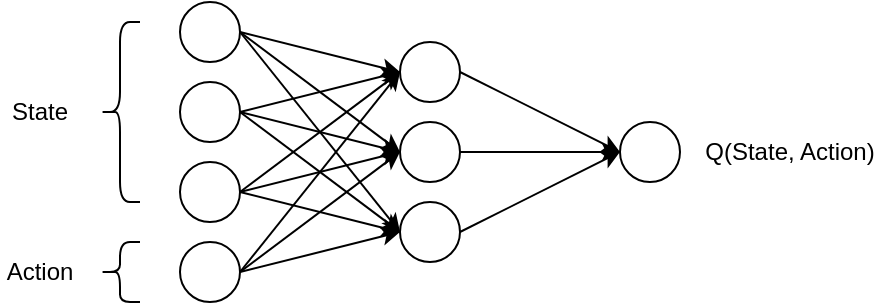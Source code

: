 <mxfile version="14.7.4" type="github" pages="3">
  <diagram id="3CKYK-o5kN8Lf_Ah0m3x" name="First architecture">
    <mxGraphModel dx="1350" dy="749" grid="1" gridSize="10" guides="1" tooltips="1" connect="1" arrows="1" fold="1" page="1" pageScale="1" pageWidth="850" pageHeight="1100" math="0" shadow="0">
      <root>
        <mxCell id="0" />
        <mxCell id="1" parent="0" />
        <mxCell id="X3e59K_Ah97BTKKPvqMc-1" value="" style="ellipse;whiteSpace=wrap;html=1;" vertex="1" parent="1">
          <mxGeometry x="320" y="180" width="30" height="30" as="geometry" />
        </mxCell>
        <mxCell id="X3e59K_Ah97BTKKPvqMc-2" value="" style="ellipse;whiteSpace=wrap;html=1;" vertex="1" parent="1">
          <mxGeometry x="320" y="220" width="30" height="30" as="geometry" />
        </mxCell>
        <mxCell id="X3e59K_Ah97BTKKPvqMc-3" value="" style="ellipse;whiteSpace=wrap;html=1;" vertex="1" parent="1">
          <mxGeometry x="320" y="260" width="30" height="30" as="geometry" />
        </mxCell>
        <mxCell id="X3e59K_Ah97BTKKPvqMc-4" value="" style="ellipse;whiteSpace=wrap;html=1;" vertex="1" parent="1">
          <mxGeometry x="320" y="300" width="30" height="30" as="geometry" />
        </mxCell>
        <mxCell id="X3e59K_Ah97BTKKPvqMc-5" value="" style="ellipse;whiteSpace=wrap;html=1;" vertex="1" parent="1">
          <mxGeometry x="430" y="200" width="30" height="30" as="geometry" />
        </mxCell>
        <mxCell id="X3e59K_Ah97BTKKPvqMc-6" value="" style="ellipse;whiteSpace=wrap;html=1;" vertex="1" parent="1">
          <mxGeometry x="430" y="240" width="30" height="30" as="geometry" />
        </mxCell>
        <mxCell id="X3e59K_Ah97BTKKPvqMc-7" value="" style="ellipse;whiteSpace=wrap;html=1;" vertex="1" parent="1">
          <mxGeometry x="430" y="280" width="30" height="30" as="geometry" />
        </mxCell>
        <mxCell id="X3e59K_Ah97BTKKPvqMc-9" value="" style="ellipse;whiteSpace=wrap;html=1;" vertex="1" parent="1">
          <mxGeometry x="540" y="240" width="30" height="30" as="geometry" />
        </mxCell>
        <mxCell id="X3e59K_Ah97BTKKPvqMc-14" value="" style="endArrow=classic;html=1;entryX=0;entryY=0.5;entryDx=0;entryDy=0;exitX=1;exitY=0.5;exitDx=0;exitDy=0;" edge="1" parent="1" source="X3e59K_Ah97BTKKPvqMc-1" target="X3e59K_Ah97BTKKPvqMc-5">
          <mxGeometry width="50" height="50" relative="1" as="geometry">
            <mxPoint x="400" y="200" as="sourcePoint" />
            <mxPoint x="450" y="150" as="targetPoint" />
          </mxGeometry>
        </mxCell>
        <mxCell id="X3e59K_Ah97BTKKPvqMc-16" value="" style="endArrow=classic;html=1;entryX=0;entryY=0.5;entryDx=0;entryDy=0;exitX=1;exitY=0.5;exitDx=0;exitDy=0;" edge="1" parent="1" source="X3e59K_Ah97BTKKPvqMc-2" target="X3e59K_Ah97BTKKPvqMc-5">
          <mxGeometry width="50" height="50" relative="1" as="geometry">
            <mxPoint x="410" y="210" as="sourcePoint" />
            <mxPoint x="450" y="225" as="targetPoint" />
          </mxGeometry>
        </mxCell>
        <mxCell id="X3e59K_Ah97BTKKPvqMc-17" value="" style="endArrow=classic;html=1;entryX=0;entryY=0.5;entryDx=0;entryDy=0;exitX=1;exitY=0.5;exitDx=0;exitDy=0;" edge="1" parent="1" source="X3e59K_Ah97BTKKPvqMc-3" target="X3e59K_Ah97BTKKPvqMc-5">
          <mxGeometry width="50" height="50" relative="1" as="geometry">
            <mxPoint x="420" y="220" as="sourcePoint" />
            <mxPoint x="460" y="235" as="targetPoint" />
          </mxGeometry>
        </mxCell>
        <mxCell id="X3e59K_Ah97BTKKPvqMc-18" value="" style="endArrow=classic;html=1;exitX=1;exitY=0.5;exitDx=0;exitDy=0;entryX=0;entryY=0.5;entryDx=0;entryDy=0;" edge="1" parent="1" source="X3e59K_Ah97BTKKPvqMc-4" target="X3e59K_Ah97BTKKPvqMc-5">
          <mxGeometry width="50" height="50" relative="1" as="geometry">
            <mxPoint x="430" y="230" as="sourcePoint" />
            <mxPoint x="440" y="220" as="targetPoint" />
          </mxGeometry>
        </mxCell>
        <mxCell id="X3e59K_Ah97BTKKPvqMc-19" value="" style="endArrow=classic;html=1;entryX=0;entryY=0.5;entryDx=0;entryDy=0;exitX=1;exitY=0.5;exitDx=0;exitDy=0;" edge="1" parent="1" source="X3e59K_Ah97BTKKPvqMc-1" target="X3e59K_Ah97BTKKPvqMc-6">
          <mxGeometry width="50" height="50" relative="1" as="geometry">
            <mxPoint x="440" y="240" as="sourcePoint" />
            <mxPoint x="480" y="255" as="targetPoint" />
          </mxGeometry>
        </mxCell>
        <mxCell id="X3e59K_Ah97BTKKPvqMc-20" value="" style="endArrow=classic;html=1;entryX=0;entryY=0.5;entryDx=0;entryDy=0;exitX=1;exitY=0.5;exitDx=0;exitDy=0;" edge="1" parent="1" source="X3e59K_Ah97BTKKPvqMc-1" target="X3e59K_Ah97BTKKPvqMc-7">
          <mxGeometry width="50" height="50" relative="1" as="geometry">
            <mxPoint x="450" y="250" as="sourcePoint" />
            <mxPoint x="490" y="265" as="targetPoint" />
          </mxGeometry>
        </mxCell>
        <mxCell id="X3e59K_Ah97BTKKPvqMc-21" value="" style="endArrow=classic;html=1;entryX=0;entryY=0.5;entryDx=0;entryDy=0;exitX=1;exitY=0.5;exitDx=0;exitDy=0;" edge="1" parent="1" source="X3e59K_Ah97BTKKPvqMc-2" target="X3e59K_Ah97BTKKPvqMc-7">
          <mxGeometry width="50" height="50" relative="1" as="geometry">
            <mxPoint x="460" y="260" as="sourcePoint" />
            <mxPoint x="500" y="275" as="targetPoint" />
          </mxGeometry>
        </mxCell>
        <mxCell id="X3e59K_Ah97BTKKPvqMc-22" value="" style="endArrow=classic;html=1;entryX=0;entryY=0.5;entryDx=0;entryDy=0;exitX=1;exitY=0.5;exitDx=0;exitDy=0;" edge="1" parent="1" source="X3e59K_Ah97BTKKPvqMc-2" target="X3e59K_Ah97BTKKPvqMc-6">
          <mxGeometry width="50" height="50" relative="1" as="geometry">
            <mxPoint x="400" y="240" as="sourcePoint" />
            <mxPoint x="510" y="285" as="targetPoint" />
          </mxGeometry>
        </mxCell>
        <mxCell id="X3e59K_Ah97BTKKPvqMc-23" value="" style="endArrow=classic;html=1;exitX=1;exitY=0.5;exitDx=0;exitDy=0;entryX=0;entryY=0.5;entryDx=0;entryDy=0;" edge="1" parent="1" source="X3e59K_Ah97BTKKPvqMc-4" target="X3e59K_Ah97BTKKPvqMc-7">
          <mxGeometry width="50" height="50" relative="1" as="geometry">
            <mxPoint x="480" y="280" as="sourcePoint" />
            <mxPoint x="440" y="295" as="targetPoint" />
          </mxGeometry>
        </mxCell>
        <mxCell id="X3e59K_Ah97BTKKPvqMc-24" value="" style="endArrow=classic;html=1;entryX=0;entryY=0.5;entryDx=0;entryDy=0;exitX=1;exitY=0.5;exitDx=0;exitDy=0;" edge="1" parent="1" source="X3e59K_Ah97BTKKPvqMc-3" target="X3e59K_Ah97BTKKPvqMc-7">
          <mxGeometry width="50" height="50" relative="1" as="geometry">
            <mxPoint x="490" y="290" as="sourcePoint" />
            <mxPoint x="530" y="305" as="targetPoint" />
          </mxGeometry>
        </mxCell>
        <mxCell id="X3e59K_Ah97BTKKPvqMc-26" value="" style="endArrow=classic;html=1;entryX=0;entryY=0.5;entryDx=0;entryDy=0;exitX=1;exitY=0.5;exitDx=0;exitDy=0;" edge="1" parent="1" source="X3e59K_Ah97BTKKPvqMc-4" target="X3e59K_Ah97BTKKPvqMc-6">
          <mxGeometry width="50" height="50" relative="1" as="geometry">
            <mxPoint x="510" y="310" as="sourcePoint" />
            <mxPoint x="550" y="325" as="targetPoint" />
          </mxGeometry>
        </mxCell>
        <mxCell id="X3e59K_Ah97BTKKPvqMc-27" value="" style="endArrow=classic;html=1;entryX=0;entryY=0.5;entryDx=0;entryDy=0;exitX=1;exitY=0.5;exitDx=0;exitDy=0;" edge="1" parent="1" source="X3e59K_Ah97BTKKPvqMc-3" target="X3e59K_Ah97BTKKPvqMc-6">
          <mxGeometry width="50" height="50" relative="1" as="geometry">
            <mxPoint x="520" y="320" as="sourcePoint" />
            <mxPoint x="560" y="335" as="targetPoint" />
          </mxGeometry>
        </mxCell>
        <mxCell id="X3e59K_Ah97BTKKPvqMc-28" value="" style="endArrow=classic;html=1;entryX=0;entryY=0.5;entryDx=0;entryDy=0;exitX=1;exitY=0.5;exitDx=0;exitDy=0;" edge="1" parent="1" source="X3e59K_Ah97BTKKPvqMc-5" target="X3e59K_Ah97BTKKPvqMc-9">
          <mxGeometry width="50" height="50" relative="1" as="geometry">
            <mxPoint x="530" y="330" as="sourcePoint" />
            <mxPoint x="570" y="345" as="targetPoint" />
          </mxGeometry>
        </mxCell>
        <mxCell id="X3e59K_Ah97BTKKPvqMc-29" value="" style="endArrow=classic;html=1;entryX=0;entryY=0.5;entryDx=0;entryDy=0;exitX=1;exitY=0.5;exitDx=0;exitDy=0;" edge="1" parent="1" source="X3e59K_Ah97BTKKPvqMc-6" target="X3e59K_Ah97BTKKPvqMc-9">
          <mxGeometry width="50" height="50" relative="1" as="geometry">
            <mxPoint x="540" y="340" as="sourcePoint" />
            <mxPoint x="580" y="355" as="targetPoint" />
          </mxGeometry>
        </mxCell>
        <mxCell id="X3e59K_Ah97BTKKPvqMc-30" value="" style="endArrow=classic;html=1;entryX=0;entryY=0.5;entryDx=0;entryDy=0;exitX=1;exitY=0.5;exitDx=0;exitDy=0;" edge="1" parent="1" source="X3e59K_Ah97BTKKPvqMc-7" target="X3e59K_Ah97BTKKPvqMc-9">
          <mxGeometry width="50" height="50" relative="1" as="geometry">
            <mxPoint x="550" y="350" as="sourcePoint" />
            <mxPoint x="590" y="365" as="targetPoint" />
          </mxGeometry>
        </mxCell>
        <mxCell id="X3e59K_Ah97BTKKPvqMc-31" value="" style="shape=curlyBracket;whiteSpace=wrap;html=1;rounded=1;" vertex="1" parent="1">
          <mxGeometry x="280" y="190" width="20" height="90" as="geometry" />
        </mxCell>
        <mxCell id="X3e59K_Ah97BTKKPvqMc-32" value="" style="shape=curlyBracket;whiteSpace=wrap;html=1;rounded=1;" vertex="1" parent="1">
          <mxGeometry x="280" y="300" width="20" height="30" as="geometry" />
        </mxCell>
        <mxCell id="X3e59K_Ah97BTKKPvqMc-33" value="State" style="text;html=1;strokeColor=none;fillColor=none;align=center;verticalAlign=middle;whiteSpace=wrap;rounded=0;" vertex="1" parent="1">
          <mxGeometry x="230" y="225" width="40" height="20" as="geometry" />
        </mxCell>
        <mxCell id="X3e59K_Ah97BTKKPvqMc-35" value="Action" style="text;html=1;strokeColor=none;fillColor=none;align=center;verticalAlign=middle;whiteSpace=wrap;rounded=0;" vertex="1" parent="1">
          <mxGeometry x="230" y="305" width="40" height="20" as="geometry" />
        </mxCell>
        <mxCell id="X3e59K_Ah97BTKKPvqMc-36" value="Q(State, Action)" style="text;html=1;strokeColor=none;fillColor=none;align=center;verticalAlign=middle;whiteSpace=wrap;rounded=0;" vertex="1" parent="1">
          <mxGeometry x="580" y="245" width="90" height="20" as="geometry" />
        </mxCell>
      </root>
    </mxGraphModel>
  </diagram>
  <diagram id="6T8OZc4nZSUXZcK4_PCE" name="Second architecture">
    <mxGraphModel dx="1350" dy="749" grid="1" gridSize="10" guides="1" tooltips="1" connect="1" arrows="1" fold="1" page="1" pageScale="1" pageWidth="850" pageHeight="1100" math="0" shadow="0">
      <root>
        <mxCell id="gbC-SKzIt_a38yUJpiKg-0" />
        <mxCell id="gbC-SKzIt_a38yUJpiKg-1" parent="gbC-SKzIt_a38yUJpiKg-0" />
        <mxCell id="fYqDAUa65FNjbXLIsGB1-0" value="" style="ellipse;whiteSpace=wrap;html=1;" vertex="1" parent="gbC-SKzIt_a38yUJpiKg-1">
          <mxGeometry x="315" y="420" width="30" height="30" as="geometry" />
        </mxCell>
        <mxCell id="fYqDAUa65FNjbXLIsGB1-1" value="" style="ellipse;whiteSpace=wrap;html=1;" vertex="1" parent="gbC-SKzIt_a38yUJpiKg-1">
          <mxGeometry x="315" y="460" width="30" height="30" as="geometry" />
        </mxCell>
        <mxCell id="fYqDAUa65FNjbXLIsGB1-2" value="" style="ellipse;whiteSpace=wrap;html=1;" vertex="1" parent="gbC-SKzIt_a38yUJpiKg-1">
          <mxGeometry x="315" y="500" width="30" height="30" as="geometry" />
        </mxCell>
        <mxCell id="fYqDAUa65FNjbXLIsGB1-3" value="" style="ellipse;whiteSpace=wrap;html=1;" vertex="1" parent="gbC-SKzIt_a38yUJpiKg-1">
          <mxGeometry x="315" y="540" width="30" height="30" as="geometry" />
        </mxCell>
        <mxCell id="fYqDAUa65FNjbXLIsGB1-4" value="" style="ellipse;whiteSpace=wrap;html=1;" vertex="1" parent="gbC-SKzIt_a38yUJpiKg-1">
          <mxGeometry x="425" y="440" width="30" height="30" as="geometry" />
        </mxCell>
        <mxCell id="fYqDAUa65FNjbXLIsGB1-5" value="" style="ellipse;whiteSpace=wrap;html=1;" vertex="1" parent="gbC-SKzIt_a38yUJpiKg-1">
          <mxGeometry x="425" y="480" width="30" height="30" as="geometry" />
        </mxCell>
        <mxCell id="fYqDAUa65FNjbXLIsGB1-6" value="" style="ellipse;whiteSpace=wrap;html=1;" vertex="1" parent="gbC-SKzIt_a38yUJpiKg-1">
          <mxGeometry x="425" y="520" width="30" height="30" as="geometry" />
        </mxCell>
        <mxCell id="fYqDAUa65FNjbXLIsGB1-7" value="" style="ellipse;whiteSpace=wrap;html=1;" vertex="1" parent="gbC-SKzIt_a38yUJpiKg-1">
          <mxGeometry x="540" y="455" width="30" height="30" as="geometry" />
        </mxCell>
        <mxCell id="fYqDAUa65FNjbXLIsGB1-8" value="" style="endArrow=classic;html=1;entryX=0;entryY=0.5;entryDx=0;entryDy=0;exitX=1;exitY=0.5;exitDx=0;exitDy=0;" edge="1" parent="gbC-SKzIt_a38yUJpiKg-1" source="fYqDAUa65FNjbXLIsGB1-0" target="fYqDAUa65FNjbXLIsGB1-4">
          <mxGeometry width="50" height="50" relative="1" as="geometry">
            <mxPoint x="395" y="440" as="sourcePoint" />
            <mxPoint x="445" y="390" as="targetPoint" />
          </mxGeometry>
        </mxCell>
        <mxCell id="fYqDAUa65FNjbXLIsGB1-9" value="" style="endArrow=classic;html=1;entryX=0;entryY=0.5;entryDx=0;entryDy=0;exitX=1;exitY=0.5;exitDx=0;exitDy=0;" edge="1" parent="gbC-SKzIt_a38yUJpiKg-1" source="fYqDAUa65FNjbXLIsGB1-1" target="fYqDAUa65FNjbXLIsGB1-4">
          <mxGeometry width="50" height="50" relative="1" as="geometry">
            <mxPoint x="405" y="450" as="sourcePoint" />
            <mxPoint x="445" y="465" as="targetPoint" />
          </mxGeometry>
        </mxCell>
        <mxCell id="fYqDAUa65FNjbXLIsGB1-10" value="" style="endArrow=classic;html=1;entryX=0;entryY=0.5;entryDx=0;entryDy=0;exitX=1;exitY=0.5;exitDx=0;exitDy=0;" edge="1" parent="gbC-SKzIt_a38yUJpiKg-1" source="fYqDAUa65FNjbXLIsGB1-2" target="fYqDAUa65FNjbXLIsGB1-4">
          <mxGeometry width="50" height="50" relative="1" as="geometry">
            <mxPoint x="415" y="460" as="sourcePoint" />
            <mxPoint x="455" y="475" as="targetPoint" />
          </mxGeometry>
        </mxCell>
        <mxCell id="fYqDAUa65FNjbXLIsGB1-11" value="" style="endArrow=classic;html=1;exitX=1;exitY=0.5;exitDx=0;exitDy=0;entryX=0;entryY=0.5;entryDx=0;entryDy=0;" edge="1" parent="gbC-SKzIt_a38yUJpiKg-1" source="fYqDAUa65FNjbXLIsGB1-3" target="fYqDAUa65FNjbXLIsGB1-4">
          <mxGeometry width="50" height="50" relative="1" as="geometry">
            <mxPoint x="425" y="470" as="sourcePoint" />
            <mxPoint x="435" y="460" as="targetPoint" />
          </mxGeometry>
        </mxCell>
        <mxCell id="fYqDAUa65FNjbXLIsGB1-12" value="" style="endArrow=classic;html=1;entryX=0;entryY=0.5;entryDx=0;entryDy=0;exitX=1;exitY=0.5;exitDx=0;exitDy=0;" edge="1" parent="gbC-SKzIt_a38yUJpiKg-1" source="fYqDAUa65FNjbXLIsGB1-0" target="fYqDAUa65FNjbXLIsGB1-5">
          <mxGeometry width="50" height="50" relative="1" as="geometry">
            <mxPoint x="435" y="480" as="sourcePoint" />
            <mxPoint x="475" y="495" as="targetPoint" />
          </mxGeometry>
        </mxCell>
        <mxCell id="fYqDAUa65FNjbXLIsGB1-13" value="" style="endArrow=classic;html=1;entryX=0;entryY=0.5;entryDx=0;entryDy=0;exitX=1;exitY=0.5;exitDx=0;exitDy=0;" edge="1" parent="gbC-SKzIt_a38yUJpiKg-1" source="fYqDAUa65FNjbXLIsGB1-0" target="fYqDAUa65FNjbXLIsGB1-6">
          <mxGeometry width="50" height="50" relative="1" as="geometry">
            <mxPoint x="445" y="490" as="sourcePoint" />
            <mxPoint x="485" y="505" as="targetPoint" />
          </mxGeometry>
        </mxCell>
        <mxCell id="fYqDAUa65FNjbXLIsGB1-14" value="" style="endArrow=classic;html=1;entryX=0;entryY=0.5;entryDx=0;entryDy=0;exitX=1;exitY=0.5;exitDx=0;exitDy=0;" edge="1" parent="gbC-SKzIt_a38yUJpiKg-1" source="fYqDAUa65FNjbXLIsGB1-1" target="fYqDAUa65FNjbXLIsGB1-6">
          <mxGeometry width="50" height="50" relative="1" as="geometry">
            <mxPoint x="455" y="500" as="sourcePoint" />
            <mxPoint x="495" y="515" as="targetPoint" />
          </mxGeometry>
        </mxCell>
        <mxCell id="fYqDAUa65FNjbXLIsGB1-15" value="" style="endArrow=classic;html=1;entryX=0;entryY=0.5;entryDx=0;entryDy=0;exitX=1;exitY=0.5;exitDx=0;exitDy=0;" edge="1" parent="gbC-SKzIt_a38yUJpiKg-1" source="fYqDAUa65FNjbXLIsGB1-1" target="fYqDAUa65FNjbXLIsGB1-5">
          <mxGeometry width="50" height="50" relative="1" as="geometry">
            <mxPoint x="395" y="480" as="sourcePoint" />
            <mxPoint x="505" y="525" as="targetPoint" />
          </mxGeometry>
        </mxCell>
        <mxCell id="fYqDAUa65FNjbXLIsGB1-16" value="" style="endArrow=classic;html=1;exitX=1;exitY=0.5;exitDx=0;exitDy=0;entryX=0;entryY=0.5;entryDx=0;entryDy=0;" edge="1" parent="gbC-SKzIt_a38yUJpiKg-1" source="fYqDAUa65FNjbXLIsGB1-3" target="fYqDAUa65FNjbXLIsGB1-6">
          <mxGeometry width="50" height="50" relative="1" as="geometry">
            <mxPoint x="475" y="520" as="sourcePoint" />
            <mxPoint x="435" y="535" as="targetPoint" />
          </mxGeometry>
        </mxCell>
        <mxCell id="fYqDAUa65FNjbXLIsGB1-17" value="" style="endArrow=classic;html=1;entryX=0;entryY=0.5;entryDx=0;entryDy=0;exitX=1;exitY=0.5;exitDx=0;exitDy=0;" edge="1" parent="gbC-SKzIt_a38yUJpiKg-1" source="fYqDAUa65FNjbXLIsGB1-2" target="fYqDAUa65FNjbXLIsGB1-6">
          <mxGeometry width="50" height="50" relative="1" as="geometry">
            <mxPoint x="485" y="530" as="sourcePoint" />
            <mxPoint x="525" y="545" as="targetPoint" />
          </mxGeometry>
        </mxCell>
        <mxCell id="fYqDAUa65FNjbXLIsGB1-18" value="" style="endArrow=classic;html=1;entryX=0;entryY=0.5;entryDx=0;entryDy=0;exitX=1;exitY=0.5;exitDx=0;exitDy=0;" edge="1" parent="gbC-SKzIt_a38yUJpiKg-1" source="fYqDAUa65FNjbXLIsGB1-3" target="fYqDAUa65FNjbXLIsGB1-5">
          <mxGeometry width="50" height="50" relative="1" as="geometry">
            <mxPoint x="505" y="550" as="sourcePoint" />
            <mxPoint x="545" y="565" as="targetPoint" />
          </mxGeometry>
        </mxCell>
        <mxCell id="fYqDAUa65FNjbXLIsGB1-19" value="" style="endArrow=classic;html=1;entryX=0;entryY=0.5;entryDx=0;entryDy=0;exitX=1;exitY=0.5;exitDx=0;exitDy=0;" edge="1" parent="gbC-SKzIt_a38yUJpiKg-1" source="fYqDAUa65FNjbXLIsGB1-2" target="fYqDAUa65FNjbXLIsGB1-5">
          <mxGeometry width="50" height="50" relative="1" as="geometry">
            <mxPoint x="515" y="560" as="sourcePoint" />
            <mxPoint x="555" y="575" as="targetPoint" />
          </mxGeometry>
        </mxCell>
        <mxCell id="fYqDAUa65FNjbXLIsGB1-20" value="" style="endArrow=classic;html=1;entryX=0;entryY=0.5;entryDx=0;entryDy=0;exitX=1;exitY=0.5;exitDx=0;exitDy=0;" edge="1" parent="gbC-SKzIt_a38yUJpiKg-1" source="fYqDAUa65FNjbXLIsGB1-4" target="fYqDAUa65FNjbXLIsGB1-7">
          <mxGeometry width="50" height="50" relative="1" as="geometry">
            <mxPoint x="525" y="570" as="sourcePoint" />
            <mxPoint x="565" y="585" as="targetPoint" />
          </mxGeometry>
        </mxCell>
        <mxCell id="fYqDAUa65FNjbXLIsGB1-21" value="" style="endArrow=classic;html=1;entryX=0;entryY=0.5;entryDx=0;entryDy=0;exitX=1;exitY=0.5;exitDx=0;exitDy=0;" edge="1" parent="gbC-SKzIt_a38yUJpiKg-1" source="fYqDAUa65FNjbXLIsGB1-5" target="fYqDAUa65FNjbXLIsGB1-7">
          <mxGeometry width="50" height="50" relative="1" as="geometry">
            <mxPoint x="535" y="580" as="sourcePoint" />
            <mxPoint x="575" y="595" as="targetPoint" />
          </mxGeometry>
        </mxCell>
        <mxCell id="fYqDAUa65FNjbXLIsGB1-22" value="" style="endArrow=classic;html=1;entryX=0;entryY=0.5;entryDx=0;entryDy=0;exitX=1;exitY=0.5;exitDx=0;exitDy=0;" edge="1" parent="gbC-SKzIt_a38yUJpiKg-1" source="fYqDAUa65FNjbXLIsGB1-6" target="fYqDAUa65FNjbXLIsGB1-7">
          <mxGeometry width="50" height="50" relative="1" as="geometry">
            <mxPoint x="545" y="590" as="sourcePoint" />
            <mxPoint x="585" y="605" as="targetPoint" />
          </mxGeometry>
        </mxCell>
        <mxCell id="fYqDAUa65FNjbXLIsGB1-23" value="" style="shape=curlyBracket;whiteSpace=wrap;html=1;rounded=1;" vertex="1" parent="gbC-SKzIt_a38yUJpiKg-1">
          <mxGeometry x="275" y="430" width="20" height="130" as="geometry" />
        </mxCell>
        <mxCell id="fYqDAUa65FNjbXLIsGB1-24" value="State" style="text;html=1;strokeColor=none;fillColor=none;align=center;verticalAlign=middle;whiteSpace=wrap;rounded=0;" vertex="1" parent="gbC-SKzIt_a38yUJpiKg-1">
          <mxGeometry x="230" y="485" width="40" height="20" as="geometry" />
        </mxCell>
        <mxCell id="fYqDAUa65FNjbXLIsGB1-25" value="Q(State, Action #1)" style="text;html=1;strokeColor=none;fillColor=none;align=center;verticalAlign=middle;whiteSpace=wrap;rounded=0;" vertex="1" parent="gbC-SKzIt_a38yUJpiKg-1">
          <mxGeometry x="580" y="460" width="110" height="20" as="geometry" />
        </mxCell>
        <mxCell id="fYqDAUa65FNjbXLIsGB1-26" value="" style="ellipse;whiteSpace=wrap;html=1;" vertex="1" parent="gbC-SKzIt_a38yUJpiKg-1">
          <mxGeometry x="540" y="510" width="30" height="30" as="geometry" />
        </mxCell>
        <mxCell id="fYqDAUa65FNjbXLIsGB1-27" value="" style="endArrow=classic;html=1;entryX=0;entryY=0.5;entryDx=0;entryDy=0;exitX=1;exitY=0.5;exitDx=0;exitDy=0;" edge="1" parent="gbC-SKzIt_a38yUJpiKg-1" source="fYqDAUa65FNjbXLIsGB1-4" target="fYqDAUa65FNjbXLIsGB1-26">
          <mxGeometry width="50" height="50" relative="1" as="geometry">
            <mxPoint x="500" y="550" as="sourcePoint" />
            <mxPoint x="610" y="680" as="targetPoint" />
          </mxGeometry>
        </mxCell>
        <mxCell id="fYqDAUa65FNjbXLIsGB1-28" value="" style="endArrow=classic;html=1;entryX=0;entryY=0.5;entryDx=0;entryDy=0;exitX=1;exitY=0.5;exitDx=0;exitDy=0;" edge="1" parent="gbC-SKzIt_a38yUJpiKg-1" source="fYqDAUa65FNjbXLIsGB1-5" target="fYqDAUa65FNjbXLIsGB1-26">
          <mxGeometry width="50" height="50" relative="1" as="geometry">
            <mxPoint x="500" y="590" as="sourcePoint" />
            <mxPoint x="620" y="690" as="targetPoint" />
          </mxGeometry>
        </mxCell>
        <mxCell id="fYqDAUa65FNjbXLIsGB1-29" value="" style="endArrow=classic;html=1;entryX=0;entryY=0.5;entryDx=0;entryDy=0;exitX=1;exitY=0.5;exitDx=0;exitDy=0;" edge="1" parent="gbC-SKzIt_a38yUJpiKg-1" source="fYqDAUa65FNjbXLIsGB1-6" target="fYqDAUa65FNjbXLIsGB1-26">
          <mxGeometry width="50" height="50" relative="1" as="geometry">
            <mxPoint x="500" y="630" as="sourcePoint" />
            <mxPoint x="630" y="700" as="targetPoint" />
          </mxGeometry>
        </mxCell>
        <mxCell id="fYqDAUa65FNjbXLIsGB1-30" value="Q(State, Action #2)" style="text;html=1;strokeColor=none;fillColor=none;align=center;verticalAlign=middle;whiteSpace=wrap;rounded=0;" vertex="1" parent="gbC-SKzIt_a38yUJpiKg-1">
          <mxGeometry x="580" y="515" width="110" height="20" as="geometry" />
        </mxCell>
      </root>
    </mxGraphModel>
  </diagram>
  <diagram id="lAMqDg6LYr1XKRFMao71" name="Third architecture">
    <mxGraphModel dx="1350" dy="749" grid="1" gridSize="10" guides="1" tooltips="1" connect="1" arrows="1" fold="1" page="1" pageScale="1" pageWidth="850" pageHeight="1100" math="0" shadow="0">
      <root>
        <mxCell id="Kb8ATQMxvKYNJWmMYknI-0" />
        <mxCell id="Kb8ATQMxvKYNJWmMYknI-1" parent="Kb8ATQMxvKYNJWmMYknI-0" />
        <mxCell id="xDv6tcgWCJAKPJWfArM0-0" value="" style="ellipse;whiteSpace=wrap;html=1;" vertex="1" parent="Kb8ATQMxvKYNJWmMYknI-1">
          <mxGeometry x="385" y="80" width="30" height="30" as="geometry" />
        </mxCell>
        <mxCell id="xDv6tcgWCJAKPJWfArM0-1" value="" style="ellipse;whiteSpace=wrap;html=1;" vertex="1" parent="Kb8ATQMxvKYNJWmMYknI-1">
          <mxGeometry x="385" y="120" width="30" height="30" as="geometry" />
        </mxCell>
        <mxCell id="xDv6tcgWCJAKPJWfArM0-2" value="" style="ellipse;whiteSpace=wrap;html=1;" vertex="1" parent="Kb8ATQMxvKYNJWmMYknI-1">
          <mxGeometry x="385" y="160" width="30" height="30" as="geometry" />
        </mxCell>
        <mxCell id="xDv6tcgWCJAKPJWfArM0-3" value="" style="ellipse;whiteSpace=wrap;html=1;" vertex="1" parent="Kb8ATQMxvKYNJWmMYknI-1">
          <mxGeometry x="385" y="200" width="30" height="30" as="geometry" />
        </mxCell>
        <mxCell id="xDv6tcgWCJAKPJWfArM0-4" value="" style="ellipse;whiteSpace=wrap;html=1;" vertex="1" parent="Kb8ATQMxvKYNJWmMYknI-1">
          <mxGeometry x="495" y="145" width="30" height="30" as="geometry" />
        </mxCell>
        <mxCell id="xDv6tcgWCJAKPJWfArM0-5" value="" style="ellipse;whiteSpace=wrap;html=1;" vertex="1" parent="Kb8ATQMxvKYNJWmMYknI-1">
          <mxGeometry x="495" y="185" width="30" height="30" as="geometry" />
        </mxCell>
        <mxCell id="xDv6tcgWCJAKPJWfArM0-6" value="" style="ellipse;whiteSpace=wrap;html=1;" vertex="1" parent="Kb8ATQMxvKYNJWmMYknI-1">
          <mxGeometry x="495" y="225" width="30" height="30" as="geometry" />
        </mxCell>
        <mxCell id="xDv6tcgWCJAKPJWfArM0-7" value="" style="ellipse;whiteSpace=wrap;html=1;" vertex="1" parent="Kb8ATQMxvKYNJWmMYknI-1">
          <mxGeometry x="610" y="185" width="30" height="30" as="geometry" />
        </mxCell>
        <mxCell id="xDv6tcgWCJAKPJWfArM0-8" value="" style="endArrow=classic;html=1;entryX=0;entryY=0.5;entryDx=0;entryDy=0;exitX=1;exitY=0.5;exitDx=0;exitDy=0;" edge="1" parent="Kb8ATQMxvKYNJWmMYknI-1" source="xDv6tcgWCJAKPJWfArM0-0" target="xDv6tcgWCJAKPJWfArM0-4">
          <mxGeometry width="50" height="50" relative="1" as="geometry">
            <mxPoint x="465" y="100" as="sourcePoint" />
            <mxPoint x="515" y="50" as="targetPoint" />
          </mxGeometry>
        </mxCell>
        <mxCell id="xDv6tcgWCJAKPJWfArM0-9" value="" style="endArrow=classic;html=1;entryX=0;entryY=0.5;entryDx=0;entryDy=0;exitX=1;exitY=0.5;exitDx=0;exitDy=0;" edge="1" parent="Kb8ATQMxvKYNJWmMYknI-1" source="xDv6tcgWCJAKPJWfArM0-1" target="xDv6tcgWCJAKPJWfArM0-4">
          <mxGeometry width="50" height="50" relative="1" as="geometry">
            <mxPoint x="475" y="110" as="sourcePoint" />
            <mxPoint x="515" y="125" as="targetPoint" />
          </mxGeometry>
        </mxCell>
        <mxCell id="xDv6tcgWCJAKPJWfArM0-10" value="" style="endArrow=classic;html=1;entryX=0;entryY=0.5;entryDx=0;entryDy=0;exitX=1;exitY=0.5;exitDx=0;exitDy=0;" edge="1" parent="Kb8ATQMxvKYNJWmMYknI-1" source="xDv6tcgWCJAKPJWfArM0-2" target="xDv6tcgWCJAKPJWfArM0-4">
          <mxGeometry width="50" height="50" relative="1" as="geometry">
            <mxPoint x="485" y="120" as="sourcePoint" />
            <mxPoint x="525" y="135" as="targetPoint" />
          </mxGeometry>
        </mxCell>
        <mxCell id="xDv6tcgWCJAKPJWfArM0-11" value="" style="endArrow=classic;html=1;exitX=1;exitY=0.5;exitDx=0;exitDy=0;entryX=0;entryY=0.5;entryDx=0;entryDy=0;" edge="1" parent="Kb8ATQMxvKYNJWmMYknI-1" source="xDv6tcgWCJAKPJWfArM0-3" target="xDv6tcgWCJAKPJWfArM0-4">
          <mxGeometry width="50" height="50" relative="1" as="geometry">
            <mxPoint x="495" y="130" as="sourcePoint" />
            <mxPoint x="505" y="120" as="targetPoint" />
          </mxGeometry>
        </mxCell>
        <mxCell id="xDv6tcgWCJAKPJWfArM0-12" value="" style="endArrow=classic;html=1;entryX=0;entryY=0.5;entryDx=0;entryDy=0;exitX=1;exitY=0.5;exitDx=0;exitDy=0;" edge="1" parent="Kb8ATQMxvKYNJWmMYknI-1" source="xDv6tcgWCJAKPJWfArM0-0" target="xDv6tcgWCJAKPJWfArM0-5">
          <mxGeometry width="50" height="50" relative="1" as="geometry">
            <mxPoint x="505" y="140" as="sourcePoint" />
            <mxPoint x="545" y="155" as="targetPoint" />
          </mxGeometry>
        </mxCell>
        <mxCell id="xDv6tcgWCJAKPJWfArM0-13" value="" style="endArrow=classic;html=1;entryX=0;entryY=0.5;entryDx=0;entryDy=0;exitX=1;exitY=0.5;exitDx=0;exitDy=0;" edge="1" parent="Kb8ATQMxvKYNJWmMYknI-1" source="xDv6tcgWCJAKPJWfArM0-0" target="xDv6tcgWCJAKPJWfArM0-6">
          <mxGeometry width="50" height="50" relative="1" as="geometry">
            <mxPoint x="515" y="150" as="sourcePoint" />
            <mxPoint x="555" y="165" as="targetPoint" />
          </mxGeometry>
        </mxCell>
        <mxCell id="xDv6tcgWCJAKPJWfArM0-14" value="" style="endArrow=classic;html=1;entryX=0;entryY=0.5;entryDx=0;entryDy=0;exitX=1;exitY=0.5;exitDx=0;exitDy=0;" edge="1" parent="Kb8ATQMxvKYNJWmMYknI-1" source="xDv6tcgWCJAKPJWfArM0-1" target="xDv6tcgWCJAKPJWfArM0-6">
          <mxGeometry width="50" height="50" relative="1" as="geometry">
            <mxPoint x="525" y="160" as="sourcePoint" />
            <mxPoint x="565" y="175" as="targetPoint" />
          </mxGeometry>
        </mxCell>
        <mxCell id="xDv6tcgWCJAKPJWfArM0-15" value="" style="endArrow=classic;html=1;entryX=0;entryY=0.5;entryDx=0;entryDy=0;exitX=1;exitY=0.5;exitDx=0;exitDy=0;" edge="1" parent="Kb8ATQMxvKYNJWmMYknI-1" source="xDv6tcgWCJAKPJWfArM0-1" target="xDv6tcgWCJAKPJWfArM0-5">
          <mxGeometry width="50" height="50" relative="1" as="geometry">
            <mxPoint x="465" y="140" as="sourcePoint" />
            <mxPoint x="575" y="185" as="targetPoint" />
          </mxGeometry>
        </mxCell>
        <mxCell id="xDv6tcgWCJAKPJWfArM0-16" value="" style="endArrow=classic;html=1;exitX=1;exitY=0.5;exitDx=0;exitDy=0;entryX=0;entryY=0.5;entryDx=0;entryDy=0;" edge="1" parent="Kb8ATQMxvKYNJWmMYknI-1" source="xDv6tcgWCJAKPJWfArM0-3" target="xDv6tcgWCJAKPJWfArM0-6">
          <mxGeometry width="50" height="50" relative="1" as="geometry">
            <mxPoint x="545" y="180" as="sourcePoint" />
            <mxPoint x="505" y="195" as="targetPoint" />
          </mxGeometry>
        </mxCell>
        <mxCell id="xDv6tcgWCJAKPJWfArM0-17" value="" style="endArrow=classic;html=1;entryX=0;entryY=0.5;entryDx=0;entryDy=0;exitX=1;exitY=0.5;exitDx=0;exitDy=0;" edge="1" parent="Kb8ATQMxvKYNJWmMYknI-1" source="xDv6tcgWCJAKPJWfArM0-2" target="xDv6tcgWCJAKPJWfArM0-6">
          <mxGeometry width="50" height="50" relative="1" as="geometry">
            <mxPoint x="555" y="190" as="sourcePoint" />
            <mxPoint x="595" y="205" as="targetPoint" />
          </mxGeometry>
        </mxCell>
        <mxCell id="xDv6tcgWCJAKPJWfArM0-18" value="" style="endArrow=classic;html=1;entryX=0;entryY=0.5;entryDx=0;entryDy=0;exitX=1;exitY=0.5;exitDx=0;exitDy=0;" edge="1" parent="Kb8ATQMxvKYNJWmMYknI-1" source="xDv6tcgWCJAKPJWfArM0-3" target="xDv6tcgWCJAKPJWfArM0-5">
          <mxGeometry width="50" height="50" relative="1" as="geometry">
            <mxPoint x="575" y="210" as="sourcePoint" />
            <mxPoint x="615" y="225" as="targetPoint" />
          </mxGeometry>
        </mxCell>
        <mxCell id="xDv6tcgWCJAKPJWfArM0-19" value="" style="endArrow=classic;html=1;entryX=0;entryY=0.5;entryDx=0;entryDy=0;exitX=1;exitY=0.5;exitDx=0;exitDy=0;" edge="1" parent="Kb8ATQMxvKYNJWmMYknI-1" source="xDv6tcgWCJAKPJWfArM0-2" target="xDv6tcgWCJAKPJWfArM0-5">
          <mxGeometry width="50" height="50" relative="1" as="geometry">
            <mxPoint x="585" y="220" as="sourcePoint" />
            <mxPoint x="625" y="235" as="targetPoint" />
          </mxGeometry>
        </mxCell>
        <mxCell id="xDv6tcgWCJAKPJWfArM0-20" value="" style="endArrow=classic;html=1;entryX=0;entryY=0.5;entryDx=0;entryDy=0;exitX=1;exitY=0.5;exitDx=0;exitDy=0;" edge="1" parent="Kb8ATQMxvKYNJWmMYknI-1" source="xDv6tcgWCJAKPJWfArM0-4" target="xDv6tcgWCJAKPJWfArM0-7">
          <mxGeometry width="50" height="50" relative="1" as="geometry">
            <mxPoint x="595" y="230" as="sourcePoint" />
            <mxPoint x="635" y="245" as="targetPoint" />
          </mxGeometry>
        </mxCell>
        <mxCell id="xDv6tcgWCJAKPJWfArM0-21" value="" style="endArrow=classic;html=1;entryX=0;entryY=0.5;entryDx=0;entryDy=0;exitX=1;exitY=0.5;exitDx=0;exitDy=0;" edge="1" parent="Kb8ATQMxvKYNJWmMYknI-1" source="xDv6tcgWCJAKPJWfArM0-5" target="xDv6tcgWCJAKPJWfArM0-7">
          <mxGeometry width="50" height="50" relative="1" as="geometry">
            <mxPoint x="605" y="240" as="sourcePoint" />
            <mxPoint x="645" y="255" as="targetPoint" />
          </mxGeometry>
        </mxCell>
        <mxCell id="xDv6tcgWCJAKPJWfArM0-22" value="" style="endArrow=classic;html=1;entryX=0;entryY=0.5;entryDx=0;entryDy=0;exitX=1;exitY=0.5;exitDx=0;exitDy=0;" edge="1" parent="Kb8ATQMxvKYNJWmMYknI-1" source="xDv6tcgWCJAKPJWfArM0-6" target="xDv6tcgWCJAKPJWfArM0-7">
          <mxGeometry width="50" height="50" relative="1" as="geometry">
            <mxPoint x="615" y="250" as="sourcePoint" />
            <mxPoint x="655" y="265" as="targetPoint" />
          </mxGeometry>
        </mxCell>
        <mxCell id="xDv6tcgWCJAKPJWfArM0-23" value="" style="shape=curlyBracket;whiteSpace=wrap;html=1;rounded=1;" vertex="1" parent="Kb8ATQMxvKYNJWmMYknI-1">
          <mxGeometry x="345" y="90" width="20" height="50" as="geometry" />
        </mxCell>
        <mxCell id="xDv6tcgWCJAKPJWfArM0-24" value="(State, Action) at t - 2" style="text;html=1;strokeColor=none;fillColor=none;align=center;verticalAlign=middle;whiteSpace=wrap;rounded=0;" vertex="1" parent="Kb8ATQMxvKYNJWmMYknI-1">
          <mxGeometry x="220" y="105" width="120" height="20" as="geometry" />
        </mxCell>
        <mxCell id="xDv6tcgWCJAKPJWfArM0-25" value="Q(State, Action)" style="text;html=1;strokeColor=none;fillColor=none;align=center;verticalAlign=middle;whiteSpace=wrap;rounded=0;" vertex="1" parent="Kb8ATQMxvKYNJWmMYknI-1">
          <mxGeometry x="650" y="190" width="90" height="20" as="geometry" />
        </mxCell>
        <mxCell id="xDv6tcgWCJAKPJWfArM0-26" value="" style="ellipse;whiteSpace=wrap;html=1;" vertex="1" parent="Kb8ATQMxvKYNJWmMYknI-1">
          <mxGeometry x="385" y="240" width="30" height="30" as="geometry" />
        </mxCell>
        <mxCell id="xDv6tcgWCJAKPJWfArM0-27" value="" style="ellipse;whiteSpace=wrap;html=1;" vertex="1" parent="Kb8ATQMxvKYNJWmMYknI-1">
          <mxGeometry x="385" y="280" width="30" height="30" as="geometry" />
        </mxCell>
        <mxCell id="xDv6tcgWCJAKPJWfArM0-28" value="" style="endArrow=classic;html=1;entryX=0;entryY=0.5;entryDx=0;entryDy=0;exitX=1;exitY=0.5;exitDx=0;exitDy=0;" edge="1" parent="Kb8ATQMxvKYNJWmMYknI-1" source="xDv6tcgWCJAKPJWfArM0-26" target="xDv6tcgWCJAKPJWfArM0-4">
          <mxGeometry width="50" height="50" relative="1" as="geometry">
            <mxPoint x="425" y="105" as="sourcePoint" />
            <mxPoint x="505" y="125" as="targetPoint" />
          </mxGeometry>
        </mxCell>
        <mxCell id="xDv6tcgWCJAKPJWfArM0-29" value="" style="endArrow=classic;html=1;entryX=0;entryY=0.5;entryDx=0;entryDy=0;exitX=1;exitY=0.5;exitDx=0;exitDy=0;" edge="1" parent="Kb8ATQMxvKYNJWmMYknI-1" source="xDv6tcgWCJAKPJWfArM0-27" target="xDv6tcgWCJAKPJWfArM0-4">
          <mxGeometry width="50" height="50" relative="1" as="geometry">
            <mxPoint x="425" y="265" as="sourcePoint" />
            <mxPoint x="505" y="125" as="targetPoint" />
          </mxGeometry>
        </mxCell>
        <mxCell id="xDv6tcgWCJAKPJWfArM0-30" value="" style="endArrow=classic;html=1;entryX=0;entryY=0.5;entryDx=0;entryDy=0;exitX=1;exitY=0.5;exitDx=0;exitDy=0;" edge="1" parent="Kb8ATQMxvKYNJWmMYknI-1" source="xDv6tcgWCJAKPJWfArM0-26" target="xDv6tcgWCJAKPJWfArM0-5">
          <mxGeometry width="50" height="50" relative="1" as="geometry">
            <mxPoint x="425" y="305" as="sourcePoint" />
            <mxPoint x="505" y="125" as="targetPoint" />
          </mxGeometry>
        </mxCell>
        <mxCell id="xDv6tcgWCJAKPJWfArM0-31" value="" style="endArrow=classic;html=1;entryX=0;entryY=0.5;entryDx=0;entryDy=0;exitX=1;exitY=0.5;exitDx=0;exitDy=0;" edge="1" parent="Kb8ATQMxvKYNJWmMYknI-1" source="xDv6tcgWCJAKPJWfArM0-26" target="xDv6tcgWCJAKPJWfArM0-6">
          <mxGeometry width="50" height="50" relative="1" as="geometry">
            <mxPoint x="430" y="300" as="sourcePoint" />
            <mxPoint x="505" y="165" as="targetPoint" />
          </mxGeometry>
        </mxCell>
        <mxCell id="xDv6tcgWCJAKPJWfArM0-32" value="" style="endArrow=classic;html=1;entryX=0;entryY=0.5;entryDx=0;entryDy=0;exitX=1;exitY=0.5;exitDx=0;exitDy=0;" edge="1" parent="Kb8ATQMxvKYNJWmMYknI-1" source="xDv6tcgWCJAKPJWfArM0-27" target="xDv6tcgWCJAKPJWfArM0-6">
          <mxGeometry width="50" height="50" relative="1" as="geometry">
            <mxPoint x="425" y="265" as="sourcePoint" />
            <mxPoint x="505" y="205" as="targetPoint" />
          </mxGeometry>
        </mxCell>
        <mxCell id="xDv6tcgWCJAKPJWfArM0-33" value="" style="shape=curlyBracket;whiteSpace=wrap;html=1;rounded=1;" vertex="1" parent="Kb8ATQMxvKYNJWmMYknI-1">
          <mxGeometry x="345" y="170" width="20" height="50" as="geometry" />
        </mxCell>
        <mxCell id="xDv6tcgWCJAKPJWfArM0-34" value="(State, Action) at t - 1" style="text;html=1;strokeColor=none;fillColor=none;align=center;verticalAlign=middle;whiteSpace=wrap;rounded=0;" vertex="1" parent="Kb8ATQMxvKYNJWmMYknI-1">
          <mxGeometry x="220" y="185" width="120" height="20" as="geometry" />
        </mxCell>
        <mxCell id="xDv6tcgWCJAKPJWfArM0-35" value="" style="shape=curlyBracket;whiteSpace=wrap;html=1;rounded=1;" vertex="1" parent="Kb8ATQMxvKYNJWmMYknI-1">
          <mxGeometry x="345" y="255" width="20" height="50" as="geometry" />
        </mxCell>
        <mxCell id="xDv6tcgWCJAKPJWfArM0-36" value="(State, Action)" style="text;html=1;strokeColor=none;fillColor=none;align=center;verticalAlign=middle;whiteSpace=wrap;rounded=0;" vertex="1" parent="Kb8ATQMxvKYNJWmMYknI-1">
          <mxGeometry x="260" y="270" width="85" height="20" as="geometry" />
        </mxCell>
      </root>
    </mxGraphModel>
  </diagram>
</mxfile>
